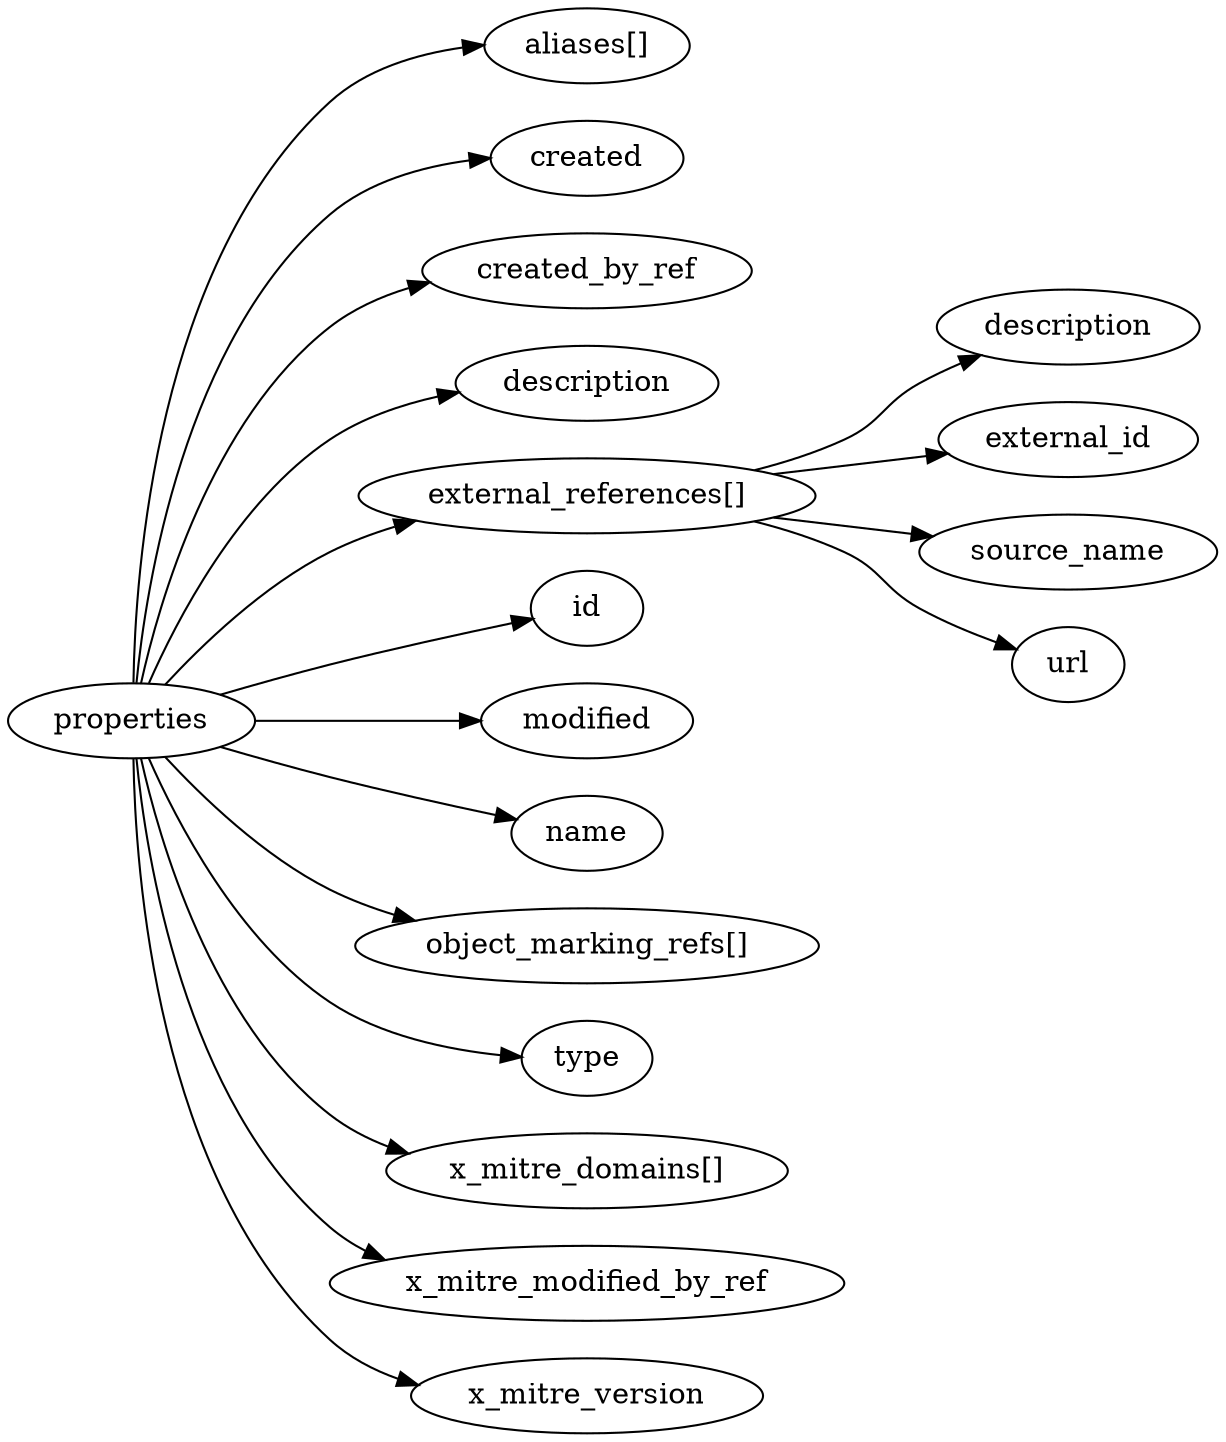 digraph {
    graph [rankdir=LR]
    "aliases" [label="aliases[]"]
    "created" [label="created"]
    "created_by_ref" [label="created_by_ref"]
    "description" [label="description"]
    "external_references" [label="external_references[]"]
    "external_references.description" [label="description"]
    "external_references.external_id" [label="external_id"]
    "external_references.source_name" [label="source_name"]
    "external_references.url" [label="url"]
    "id" [label="id"]
    "modified" [label="modified"]
    "name" [label="name"]
    "object_marking_refs" [label="object_marking_refs[]"]
    "type" [label="type"]
    "x_mitre_domains" [label="x_mitre_domains[]"]
    "x_mitre_modified_by_ref" [label="x_mitre_modified_by_ref"]
    "x_mitre_version" [label="x_mitre_version"]
    "properties" -> "aliases"
    "properties" -> "x_mitre_domains"
    "properties" -> "object_marking_refs"
    "properties" -> "id"
    "properties" -> "type"
    "properties" -> "created"
    "properties" -> "created_by_ref"
    "properties" -> "external_references"
    "properties" -> "modified"
    "properties" -> "name"
    "properties" -> "description"
    "properties" -> "x_mitre_version"
    "properties" -> "x_mitre_modified_by_ref"
    "external_references" -> "external_references.external_id"
    "external_references" -> "external_references.source_name"
    "external_references" -> "external_references.url"
    "external_references" -> "external_references.description"
}